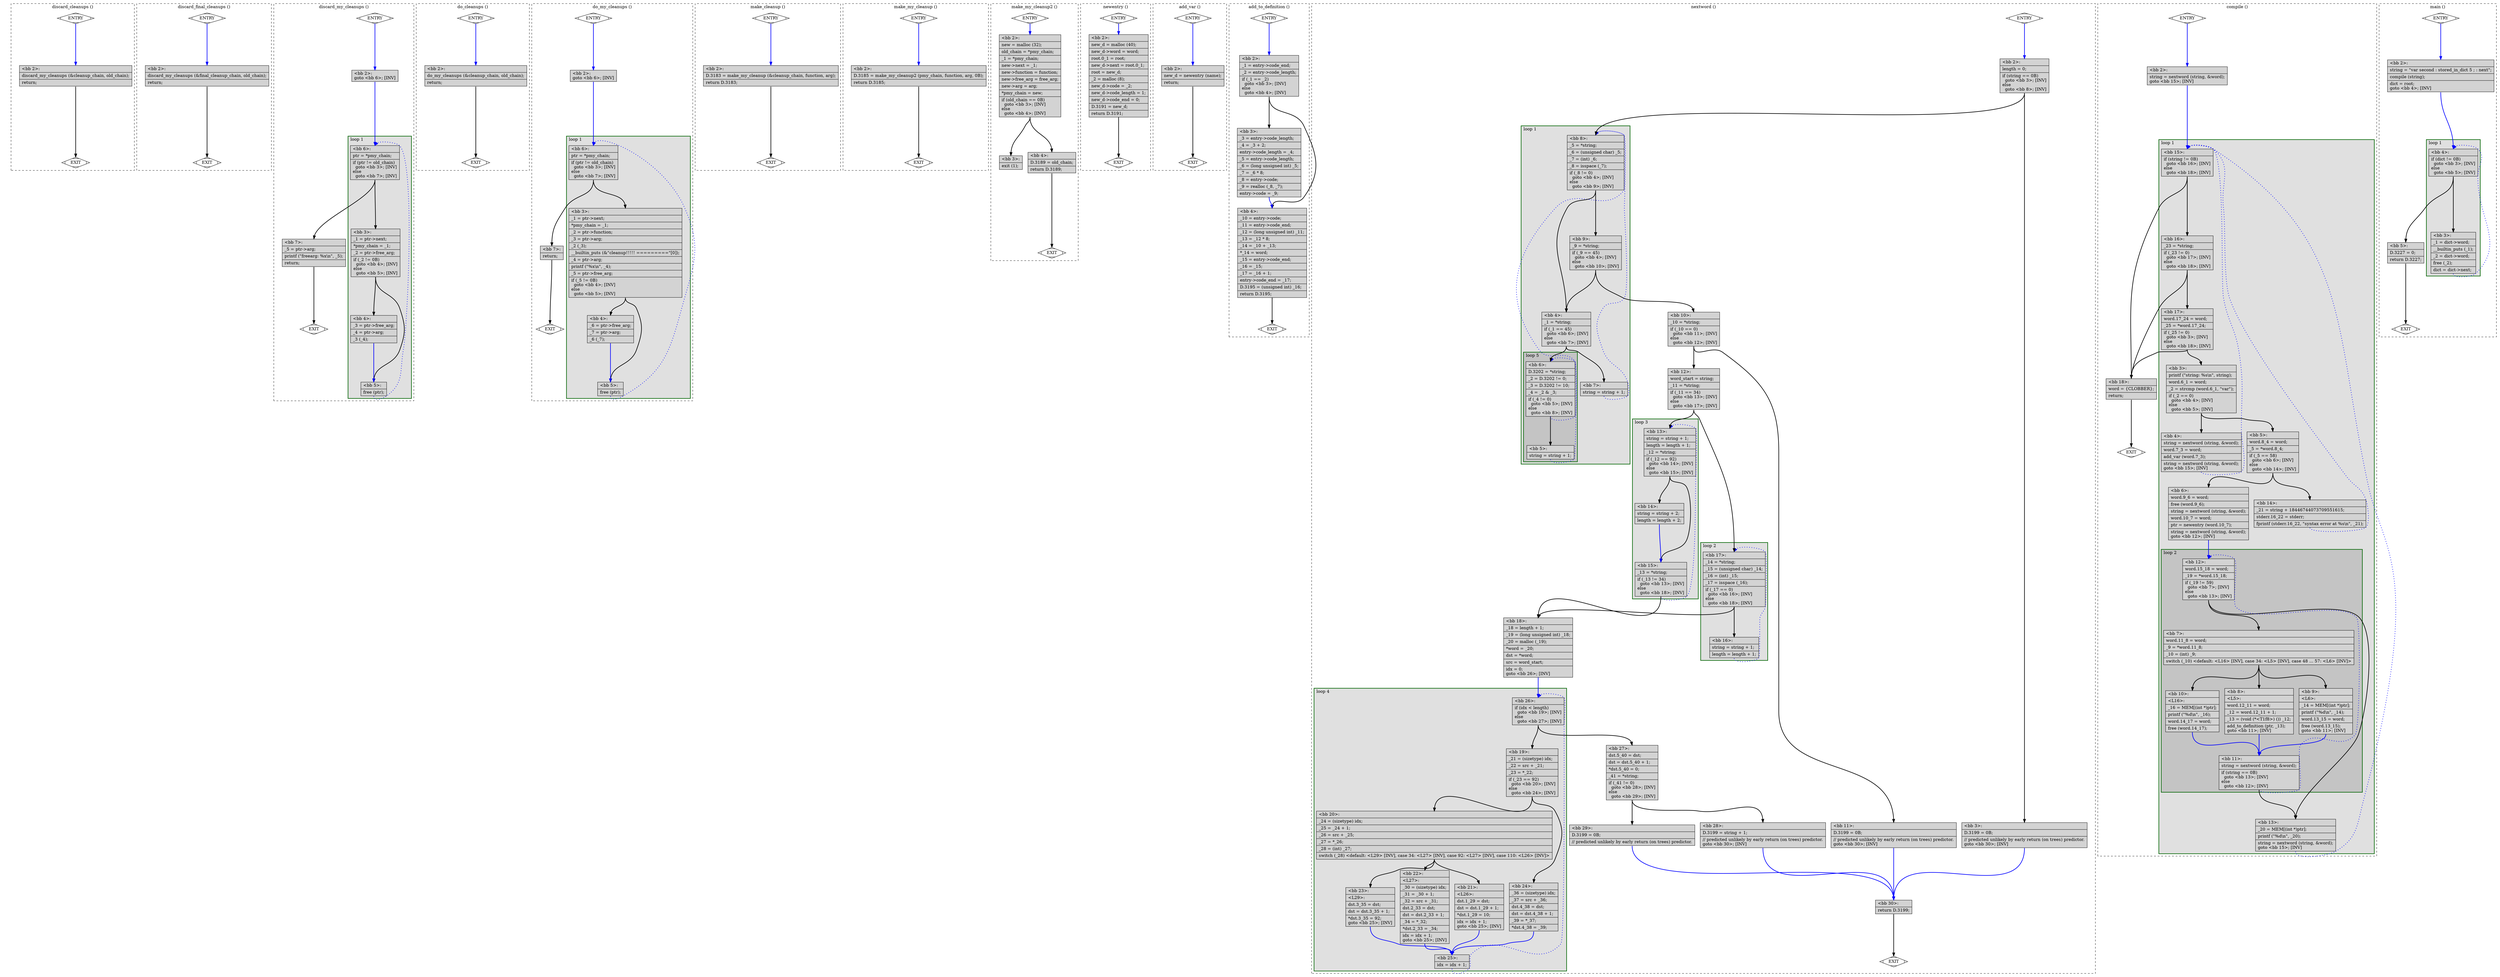 digraph "test.o-binutils_leak_10.c.015t.cfg" {
overlap=false;
subgraph "cluster_discard_cleanups" {
	style="dashed";
	color="black";
	label="discard_cleanups ()";
	fn_22_basic_block_0 [shape=Mdiamond,style=filled,fillcolor=white,label="ENTRY"];

	fn_22_basic_block_1 [shape=Mdiamond,style=filled,fillcolor=white,label="EXIT"];

	fn_22_basic_block_2 [shape=record,style=filled,fillcolor=lightgrey,label="{\<bb\ 2\>:\l\
|discard_my_cleanups\ (&cleanup_chain,\ old_chain);\l\
|return;\l\
}"];

	fn_22_basic_block_0:s -> fn_22_basic_block_2:n [style="solid,bold",color=blue,weight=100,constraint=true];
	fn_22_basic_block_2:s -> fn_22_basic_block_1:n [style="solid,bold",color=black,weight=10,constraint=true];
	fn_22_basic_block_0:s -> fn_22_basic_block_1:n [style="invis",constraint=true];
}
subgraph "cluster_discard_final_cleanups" {
	style="dashed";
	color="black";
	label="discard_final_cleanups ()";
	fn_23_basic_block_0 [shape=Mdiamond,style=filled,fillcolor=white,label="ENTRY"];

	fn_23_basic_block_1 [shape=Mdiamond,style=filled,fillcolor=white,label="EXIT"];

	fn_23_basic_block_2 [shape=record,style=filled,fillcolor=lightgrey,label="{\<bb\ 2\>:\l\
|discard_my_cleanups\ (&final_cleanup_chain,\ old_chain);\l\
|return;\l\
}"];

	fn_23_basic_block_0:s -> fn_23_basic_block_2:n [style="solid,bold",color=blue,weight=100,constraint=true];
	fn_23_basic_block_2:s -> fn_23_basic_block_1:n [style="solid,bold",color=black,weight=10,constraint=true];
	fn_23_basic_block_0:s -> fn_23_basic_block_1:n [style="invis",constraint=true];
}
subgraph "cluster_discard_my_cleanups" {
	style="dashed";
	color="black";
	label="discard_my_cleanups ()";
	subgraph cluster_24_1 {
	style="filled";
	color="darkgreen";
	fillcolor="grey88";
	label="loop 1";
	labeljust=l;
	penwidth=2;
	fn_24_basic_block_6 [shape=record,style=filled,fillcolor=lightgrey,label="{\<bb\ 6\>:\l\
|ptr\ =\ *pmy_chain;\l\
|if\ (ptr\ !=\ old_chain)\l\
\ \ goto\ \<bb\ 3\>;\ [INV]\l\
else\l\
\ \ goto\ \<bb\ 7\>;\ [INV]\l\
}"];

	fn_24_basic_block_3 [shape=record,style=filled,fillcolor=lightgrey,label="{\<bb\ 3\>:\l\
|_1\ =\ ptr-\>next;\l\
|*pmy_chain\ =\ _1;\l\
|_2\ =\ ptr-\>free_arg;\l\
|if\ (_2\ !=\ 0B)\l\
\ \ goto\ \<bb\ 4\>;\ [INV]\l\
else\l\
\ \ goto\ \<bb\ 5\>;\ [INV]\l\
}"];

	fn_24_basic_block_4 [shape=record,style=filled,fillcolor=lightgrey,label="{\<bb\ 4\>:\l\
|_3\ =\ ptr-\>free_arg;\l\
|_4\ =\ ptr-\>arg;\l\
|_3\ (_4);\l\
}"];

	fn_24_basic_block_5 [shape=record,style=filled,fillcolor=lightgrey,label="{\<bb\ 5\>:\l\
|free\ (ptr);\l\
}"];

	}
	fn_24_basic_block_0 [shape=Mdiamond,style=filled,fillcolor=white,label="ENTRY"];

	fn_24_basic_block_1 [shape=Mdiamond,style=filled,fillcolor=white,label="EXIT"];

	fn_24_basic_block_2 [shape=record,style=filled,fillcolor=lightgrey,label="{\<bb\ 2\>:\l\
goto\ \<bb\ 6\>;\ [INV]\l\
}"];

	fn_24_basic_block_7 [shape=record,style=filled,fillcolor=lightgrey,label="{\<bb\ 7\>:\l\
|_5\ =\ ptr-\>arg;\l\
|printf\ (\"freearg:\ %x\\n\",\ _5);\l\
|return;\l\
}"];

	fn_24_basic_block_0:s -> fn_24_basic_block_2:n [style="solid,bold",color=blue,weight=100,constraint=true];
	fn_24_basic_block_2:s -> fn_24_basic_block_6:n [style="solid,bold",color=blue,weight=100,constraint=true];
	fn_24_basic_block_3:s -> fn_24_basic_block_4:n [style="solid,bold",color=black,weight=10,constraint=true];
	fn_24_basic_block_3:s -> fn_24_basic_block_5:n [style="solid,bold",color=black,weight=10,constraint=true];
	fn_24_basic_block_4:s -> fn_24_basic_block_5:n [style="solid,bold",color=blue,weight=100,constraint=true];
	fn_24_basic_block_5:s -> fn_24_basic_block_6:n [style="dotted,bold",color=blue,weight=10,constraint=false];
	fn_24_basic_block_6:s -> fn_24_basic_block_3:n [style="solid,bold",color=black,weight=10,constraint=true];
	fn_24_basic_block_6:s -> fn_24_basic_block_7:n [style="solid,bold",color=black,weight=10,constraint=true];
	fn_24_basic_block_7:s -> fn_24_basic_block_1:n [style="solid,bold",color=black,weight=10,constraint=true];
	fn_24_basic_block_0:s -> fn_24_basic_block_1:n [style="invis",constraint=true];
}
subgraph "cluster_do_cleanups" {
	style="dashed";
	color="black";
	label="do_cleanups ()";
	fn_26_basic_block_0 [shape=Mdiamond,style=filled,fillcolor=white,label="ENTRY"];

	fn_26_basic_block_1 [shape=Mdiamond,style=filled,fillcolor=white,label="EXIT"];

	fn_26_basic_block_2 [shape=record,style=filled,fillcolor=lightgrey,label="{\<bb\ 2\>:\l\
|do_my_cleanups\ (&cleanup_chain,\ old_chain);\l\
|return;\l\
}"];

	fn_26_basic_block_0:s -> fn_26_basic_block_2:n [style="solid,bold",color=blue,weight=100,constraint=true];
	fn_26_basic_block_2:s -> fn_26_basic_block_1:n [style="solid,bold",color=black,weight=10,constraint=true];
	fn_26_basic_block_0:s -> fn_26_basic_block_1:n [style="invis",constraint=true];
}
subgraph "cluster_do_my_cleanups" {
	style="dashed";
	color="black";
	label="do_my_cleanups ()";
	subgraph cluster_25_1 {
	style="filled";
	color="darkgreen";
	fillcolor="grey88";
	label="loop 1";
	labeljust=l;
	penwidth=2;
	fn_25_basic_block_6 [shape=record,style=filled,fillcolor=lightgrey,label="{\<bb\ 6\>:\l\
|ptr\ =\ *pmy_chain;\l\
|if\ (ptr\ !=\ old_chain)\l\
\ \ goto\ \<bb\ 3\>;\ [INV]\l\
else\l\
\ \ goto\ \<bb\ 7\>;\ [INV]\l\
}"];

	fn_25_basic_block_3 [shape=record,style=filled,fillcolor=lightgrey,label="{\<bb\ 3\>:\l\
|_1\ =\ ptr-\>next;\l\
|*pmy_chain\ =\ _1;\l\
|_2\ =\ ptr-\>function;\l\
|_3\ =\ ptr-\>arg;\l\
|_2\ (_3);\l\
|__builtin_puts\ (&\"cleanup!!!!!\ =========\"[0]);\l\
|_4\ =\ ptr-\>arg;\l\
|printf\ (\"%x\\n\",\ _4);\l\
|_5\ =\ ptr-\>free_arg;\l\
|if\ (_5\ !=\ 0B)\l\
\ \ goto\ \<bb\ 4\>;\ [INV]\l\
else\l\
\ \ goto\ \<bb\ 5\>;\ [INV]\l\
}"];

	fn_25_basic_block_4 [shape=record,style=filled,fillcolor=lightgrey,label="{\<bb\ 4\>:\l\
|_6\ =\ ptr-\>free_arg;\l\
|_7\ =\ ptr-\>arg;\l\
|_6\ (_7);\l\
}"];

	fn_25_basic_block_5 [shape=record,style=filled,fillcolor=lightgrey,label="{\<bb\ 5\>:\l\
|free\ (ptr);\l\
}"];

	}
	fn_25_basic_block_0 [shape=Mdiamond,style=filled,fillcolor=white,label="ENTRY"];

	fn_25_basic_block_1 [shape=Mdiamond,style=filled,fillcolor=white,label="EXIT"];

	fn_25_basic_block_2 [shape=record,style=filled,fillcolor=lightgrey,label="{\<bb\ 2\>:\l\
goto\ \<bb\ 6\>;\ [INV]\l\
}"];

	fn_25_basic_block_7 [shape=record,style=filled,fillcolor=lightgrey,label="{\<bb\ 7\>:\l\
|return;\l\
}"];

	fn_25_basic_block_0:s -> fn_25_basic_block_2:n [style="solid,bold",color=blue,weight=100,constraint=true];
	fn_25_basic_block_2:s -> fn_25_basic_block_6:n [style="solid,bold",color=blue,weight=100,constraint=true];
	fn_25_basic_block_3:s -> fn_25_basic_block_4:n [style="solid,bold",color=black,weight=10,constraint=true];
	fn_25_basic_block_3:s -> fn_25_basic_block_5:n [style="solid,bold",color=black,weight=10,constraint=true];
	fn_25_basic_block_4:s -> fn_25_basic_block_5:n [style="solid,bold",color=blue,weight=100,constraint=true];
	fn_25_basic_block_5:s -> fn_25_basic_block_6:n [style="dotted,bold",color=blue,weight=10,constraint=false];
	fn_25_basic_block_6:s -> fn_25_basic_block_3:n [style="solid,bold",color=black,weight=10,constraint=true];
	fn_25_basic_block_6:s -> fn_25_basic_block_7:n [style="solid,bold",color=black,weight=10,constraint=true];
	fn_25_basic_block_7:s -> fn_25_basic_block_1:n [style="solid,bold",color=black,weight=10,constraint=true];
	fn_25_basic_block_0:s -> fn_25_basic_block_1:n [style="invis",constraint=true];
}
subgraph "cluster_make_cleanup" {
	style="dashed";
	color="black";
	label="make_cleanup ()";
	fn_29_basic_block_0 [shape=Mdiamond,style=filled,fillcolor=white,label="ENTRY"];

	fn_29_basic_block_1 [shape=Mdiamond,style=filled,fillcolor=white,label="EXIT"];

	fn_29_basic_block_2 [shape=record,style=filled,fillcolor=lightgrey,label="{\<bb\ 2\>:\l\
|D.3183\ =\ make_my_cleanup\ (&cleanup_chain,\ function,\ arg);\l\
|return\ D.3183;\l\
}"];

	fn_29_basic_block_0:s -> fn_29_basic_block_2:n [style="solid,bold",color=blue,weight=100,constraint=true];
	fn_29_basic_block_2:s -> fn_29_basic_block_1:n [style="solid,bold",color=black,weight=10,constraint=true];
	fn_29_basic_block_0:s -> fn_29_basic_block_1:n [style="invis",constraint=true];
}
subgraph "cluster_make_my_cleanup" {
	style="dashed";
	color="black";
	label="make_my_cleanup ()";
	fn_28_basic_block_0 [shape=Mdiamond,style=filled,fillcolor=white,label="ENTRY"];

	fn_28_basic_block_1 [shape=Mdiamond,style=filled,fillcolor=white,label="EXIT"];

	fn_28_basic_block_2 [shape=record,style=filled,fillcolor=lightgrey,label="{\<bb\ 2\>:\l\
|D.3185\ =\ make_my_cleanup2\ (pmy_chain,\ function,\ arg,\ 0B);\l\
|return\ D.3185;\l\
}"];

	fn_28_basic_block_0:s -> fn_28_basic_block_2:n [style="solid,bold",color=blue,weight=100,constraint=true];
	fn_28_basic_block_2:s -> fn_28_basic_block_1:n [style="solid,bold",color=black,weight=10,constraint=true];
	fn_28_basic_block_0:s -> fn_28_basic_block_1:n [style="invis",constraint=true];
}
subgraph "cluster_make_my_cleanup2" {
	style="dashed";
	color="black";
	label="make_my_cleanup2 ()";
	fn_27_basic_block_0 [shape=Mdiamond,style=filled,fillcolor=white,label="ENTRY"];

	fn_27_basic_block_1 [shape=Mdiamond,style=filled,fillcolor=white,label="EXIT"];

	fn_27_basic_block_2 [shape=record,style=filled,fillcolor=lightgrey,label="{\<bb\ 2\>:\l\
|new\ =\ malloc\ (32);\l\
|old_chain\ =\ *pmy_chain;\l\
|_1\ =\ *pmy_chain;\l\
|new-\>next\ =\ _1;\l\
|new-\>function\ =\ function;\l\
|new-\>free_arg\ =\ free_arg;\l\
|new-\>arg\ =\ arg;\l\
|*pmy_chain\ =\ new;\l\
|if\ (old_chain\ ==\ 0B)\l\
\ \ goto\ \<bb\ 3\>;\ [INV]\l\
else\l\
\ \ goto\ \<bb\ 4\>;\ [INV]\l\
}"];

	fn_27_basic_block_3 [shape=record,style=filled,fillcolor=lightgrey,label="{\<bb\ 3\>:\l\
|exit\ (1);\l\
}"];

	fn_27_basic_block_4 [shape=record,style=filled,fillcolor=lightgrey,label="{\<bb\ 4\>:\l\
|D.3189\ =\ old_chain;\l\
|return\ D.3189;\l\
}"];

	fn_27_basic_block_0:s -> fn_27_basic_block_2:n [style="solid,bold",color=blue,weight=100,constraint=true];
	fn_27_basic_block_2:s -> fn_27_basic_block_3:n [style="solid,bold",color=black,weight=10,constraint=true];
	fn_27_basic_block_2:s -> fn_27_basic_block_4:n [style="solid,bold",color=black,weight=10,constraint=true];
	fn_27_basic_block_4:s -> fn_27_basic_block_1:n [style="solid,bold",color=black,weight=10,constraint=true];
	fn_27_basic_block_0:s -> fn_27_basic_block_1:n [style="invis",constraint=true];
}
subgraph "cluster_newentry" {
	style="dashed";
	color="black";
	label="newentry ()";
	fn_30_basic_block_0 [shape=Mdiamond,style=filled,fillcolor=white,label="ENTRY"];

	fn_30_basic_block_1 [shape=Mdiamond,style=filled,fillcolor=white,label="EXIT"];

	fn_30_basic_block_2 [shape=record,style=filled,fillcolor=lightgrey,label="{\<bb\ 2\>:\l\
|new_d\ =\ malloc\ (40);\l\
|new_d-\>word\ =\ word;\l\
|root.0_1\ =\ root;\l\
|new_d-\>next\ =\ root.0_1;\l\
|root\ =\ new_d;\l\
|_2\ =\ malloc\ (8);\l\
|new_d-\>code\ =\ _2;\l\
|new_d-\>code_length\ =\ 1;\l\
|new_d-\>code_end\ =\ 0;\l\
|D.3191\ =\ new_d;\l\
|return\ D.3191;\l\
}"];

	fn_30_basic_block_0:s -> fn_30_basic_block_2:n [style="solid,bold",color=blue,weight=100,constraint=true];
	fn_30_basic_block_2:s -> fn_30_basic_block_1:n [style="solid,bold",color=black,weight=10,constraint=true];
	fn_30_basic_block_0:s -> fn_30_basic_block_1:n [style="invis",constraint=true];
}
subgraph "cluster_add_var" {
	style="dashed";
	color="black";
	label="add_var ()";
	fn_31_basic_block_0 [shape=Mdiamond,style=filled,fillcolor=white,label="ENTRY"];

	fn_31_basic_block_1 [shape=Mdiamond,style=filled,fillcolor=white,label="EXIT"];

	fn_31_basic_block_2 [shape=record,style=filled,fillcolor=lightgrey,label="{\<bb\ 2\>:\l\
|new_d\ =\ newentry\ (name);\l\
|return;\l\
}"];

	fn_31_basic_block_0:s -> fn_31_basic_block_2:n [style="solid,bold",color=blue,weight=100,constraint=true];
	fn_31_basic_block_2:s -> fn_31_basic_block_1:n [style="solid,bold",color=black,weight=10,constraint=true];
	fn_31_basic_block_0:s -> fn_31_basic_block_1:n [style="invis",constraint=true];
}
subgraph "cluster_add_to_definition" {
	style="dashed";
	color="black";
	label="add_to_definition ()";
	fn_32_basic_block_0 [shape=Mdiamond,style=filled,fillcolor=white,label="ENTRY"];

	fn_32_basic_block_1 [shape=Mdiamond,style=filled,fillcolor=white,label="EXIT"];

	fn_32_basic_block_2 [shape=record,style=filled,fillcolor=lightgrey,label="{\<bb\ 2\>:\l\
|_1\ =\ entry-\>code_end;\l\
|_2\ =\ entry-\>code_length;\l\
|if\ (_1\ ==\ _2)\l\
\ \ goto\ \<bb\ 3\>;\ [INV]\l\
else\l\
\ \ goto\ \<bb\ 4\>;\ [INV]\l\
}"];

	fn_32_basic_block_3 [shape=record,style=filled,fillcolor=lightgrey,label="{\<bb\ 3\>:\l\
|_3\ =\ entry-\>code_length;\l\
|_4\ =\ _3\ +\ 2;\l\
|entry-\>code_length\ =\ _4;\l\
|_5\ =\ entry-\>code_length;\l\
|_6\ =\ (long\ unsigned\ int)\ _5;\l\
|_7\ =\ _6\ *\ 8;\l\
|_8\ =\ entry-\>code;\l\
|_9\ =\ realloc\ (_8,\ _7);\l\
|entry-\>code\ =\ _9;\l\
}"];

	fn_32_basic_block_4 [shape=record,style=filled,fillcolor=lightgrey,label="{\<bb\ 4\>:\l\
|_10\ =\ entry-\>code;\l\
|_11\ =\ entry-\>code_end;\l\
|_12\ =\ (long\ unsigned\ int)\ _11;\l\
|_13\ =\ _12\ *\ 8;\l\
|_14\ =\ _10\ +\ _13;\l\
|*_14\ =\ word;\l\
|_15\ =\ entry-\>code_end;\l\
|_16\ =\ _15;\l\
|_17\ =\ _16\ +\ 1;\l\
|entry-\>code_end\ =\ _17;\l\
|D.3195\ =\ (unsigned\ int)\ _16;\l\
|return\ D.3195;\l\
}"];

	fn_32_basic_block_0:s -> fn_32_basic_block_2:n [style="solid,bold",color=blue,weight=100,constraint=true];
	fn_32_basic_block_2:s -> fn_32_basic_block_3:n [style="solid,bold",color=black,weight=10,constraint=true];
	fn_32_basic_block_2:s -> fn_32_basic_block_4:n [style="solid,bold",color=black,weight=10,constraint=true];
	fn_32_basic_block_3:s -> fn_32_basic_block_4:n [style="solid,bold",color=blue,weight=100,constraint=true];
	fn_32_basic_block_4:s -> fn_32_basic_block_1:n [style="solid,bold",color=black,weight=10,constraint=true];
	fn_32_basic_block_0:s -> fn_32_basic_block_1:n [style="invis",constraint=true];
}
subgraph "cluster_nextword" {
	style="dashed";
	color="black";
	label="nextword ()";
	subgraph cluster_33_4 {
	style="filled";
	color="darkgreen";
	fillcolor="grey88";
	label="loop 4";
	labeljust=l;
	penwidth=2;
	fn_33_basic_block_26 [shape=record,style=filled,fillcolor=lightgrey,label="{\<bb\ 26\>:\l\
|if\ (idx\ \<\ length)\l\
\ \ goto\ \<bb\ 19\>;\ [INV]\l\
else\l\
\ \ goto\ \<bb\ 27\>;\ [INV]\l\
}"];

	fn_33_basic_block_19 [shape=record,style=filled,fillcolor=lightgrey,label="{\<bb\ 19\>:\l\
|_21\ =\ (sizetype)\ idx;\l\
|_22\ =\ src\ +\ _21;\l\
|_23\ =\ *_22;\l\
|if\ (_23\ ==\ 92)\l\
\ \ goto\ \<bb\ 20\>;\ [INV]\l\
else\l\
\ \ goto\ \<bb\ 24\>;\ [INV]\l\
}"];

	fn_33_basic_block_20 [shape=record,style=filled,fillcolor=lightgrey,label="{\<bb\ 20\>:\l\
|_24\ =\ (sizetype)\ idx;\l\
|_25\ =\ _24\ +\ 1;\l\
|_26\ =\ src\ +\ _25;\l\
|_27\ =\ *_26;\l\
|_28\ =\ (int)\ _27;\l\
|switch\ (_28)\ \<default:\ \<L29\>\ [INV],\ case\ 34:\ \<L27\>\ [INV],\ case\ 92:\ \<L27\>\ [INV],\ case\ 110:\ \<L26\>\ [INV]\>\l\
}"];

	fn_33_basic_block_24 [shape=record,style=filled,fillcolor=lightgrey,label="{\<bb\ 24\>:\l\
|_36\ =\ (sizetype)\ idx;\l\
|_37\ =\ src\ +\ _36;\l\
|dst.4_38\ =\ dst;\l\
|dst\ =\ dst.4_38\ +\ 1;\l\
|_39\ =\ *_37;\l\
|*dst.4_38\ =\ _39;\l\
}"];

	fn_33_basic_block_23 [shape=record,style=filled,fillcolor=lightgrey,label="{\<bb\ 23\>:\l\
|\<L29\>:\l\
|dst.3_35\ =\ dst;\l\
|dst\ =\ dst.3_35\ +\ 1;\l\
|*dst.3_35\ =\ 92;\l\
goto\ \<bb\ 25\>;\ [INV]\l\
}"];

	fn_33_basic_block_22 [shape=record,style=filled,fillcolor=lightgrey,label="{\<bb\ 22\>:\l\
|\<L27\>:\l\
|_30\ =\ (sizetype)\ idx;\l\
|_31\ =\ _30\ +\ 1;\l\
|_32\ =\ src\ +\ _31;\l\
|dst.2_33\ =\ dst;\l\
|dst\ =\ dst.2_33\ +\ 1;\l\
|_34\ =\ *_32;\l\
|*dst.2_33\ =\ _34;\l\
|idx\ =\ idx\ +\ 1;\l\
goto\ \<bb\ 25\>;\ [INV]\l\
}"];

	fn_33_basic_block_21 [shape=record,style=filled,fillcolor=lightgrey,label="{\<bb\ 21\>:\l\
|\<L26\>:\l\
|dst.1_29\ =\ dst;\l\
|dst\ =\ dst.1_29\ +\ 1;\l\
|*dst.1_29\ =\ 10;\l\
|idx\ =\ idx\ +\ 1;\l\
goto\ \<bb\ 25\>;\ [INV]\l\
}"];

	fn_33_basic_block_25 [shape=record,style=filled,fillcolor=lightgrey,label="{\<bb\ 25\>:\l\
|idx\ =\ idx\ +\ 1;\l\
}"];

	}
	subgraph cluster_33_3 {
	style="filled";
	color="darkgreen";
	fillcolor="grey88";
	label="loop 3";
	labeljust=l;
	penwidth=2;
	fn_33_basic_block_13 [shape=record,style=filled,fillcolor=lightgrey,label="{\<bb\ 13\>:\l\
|string\ =\ string\ +\ 1;\l\
|length\ =\ length\ +\ 1;\l\
|_12\ =\ *string;\l\
|if\ (_12\ ==\ 92)\l\
\ \ goto\ \<bb\ 14\>;\ [INV]\l\
else\l\
\ \ goto\ \<bb\ 15\>;\ [INV]\l\
}"];

	fn_33_basic_block_14 [shape=record,style=filled,fillcolor=lightgrey,label="{\<bb\ 14\>:\l\
|string\ =\ string\ +\ 2;\l\
|length\ =\ length\ +\ 2;\l\
}"];

	fn_33_basic_block_15 [shape=record,style=filled,fillcolor=lightgrey,label="{\<bb\ 15\>:\l\
|_13\ =\ *string;\l\
|if\ (_13\ !=\ 34)\l\
\ \ goto\ \<bb\ 13\>;\ [INV]\l\
else\l\
\ \ goto\ \<bb\ 18\>;\ [INV]\l\
}"];

	}
	subgraph cluster_33_2 {
	style="filled";
	color="darkgreen";
	fillcolor="grey88";
	label="loop 2";
	labeljust=l;
	penwidth=2;
	fn_33_basic_block_17 [shape=record,style=filled,fillcolor=lightgrey,label="{\<bb\ 17\>:\l\
|_14\ =\ *string;\l\
|_15\ =\ (unsigned\ char)\ _14;\l\
|_16\ =\ (int)\ _15;\l\
|_17\ =\ isspace\ (_16);\l\
|if\ (_17\ ==\ 0)\l\
\ \ goto\ \<bb\ 16\>;\ [INV]\l\
else\l\
\ \ goto\ \<bb\ 18\>;\ [INV]\l\
}"];

	fn_33_basic_block_16 [shape=record,style=filled,fillcolor=lightgrey,label="{\<bb\ 16\>:\l\
|string\ =\ string\ +\ 1;\l\
|length\ =\ length\ +\ 1;\l\
}"];

	}
	subgraph cluster_33_1 {
	style="filled";
	color="darkgreen";
	fillcolor="grey88";
	label="loop 1";
	labeljust=l;
	penwidth=2;
	subgraph cluster_33_5 {
	style="filled";
	color="darkgreen";
	fillcolor="grey77";
	label="loop 5";
	labeljust=l;
	penwidth=2;
	fn_33_basic_block_6 [shape=record,style=filled,fillcolor=lightgrey,label="{\<bb\ 6\>:\l\
|D.3202\ =\ *string;\l\
|_2\ =\ D.3202\ !=\ 0;\l\
|_3\ =\ D.3202\ !=\ 10;\l\
|_4\ =\ _2\ &\ _3;\l\
|if\ (_4\ !=\ 0)\l\
\ \ goto\ \<bb\ 5\>;\ [INV]\l\
else\l\
\ \ goto\ \<bb\ 8\>;\ [INV]\l\
}"];

	fn_33_basic_block_5 [shape=record,style=filled,fillcolor=lightgrey,label="{\<bb\ 5\>:\l\
|string\ =\ string\ +\ 1;\l\
}"];

	}
	fn_33_basic_block_8 [shape=record,style=filled,fillcolor=lightgrey,label="{\<bb\ 8\>:\l\
|_5\ =\ *string;\l\
|_6\ =\ (unsigned\ char)\ _5;\l\
|_7\ =\ (int)\ _6;\l\
|_8\ =\ isspace\ (_7);\l\
|if\ (_8\ !=\ 0)\l\
\ \ goto\ \<bb\ 4\>;\ [INV]\l\
else\l\
\ \ goto\ \<bb\ 9\>;\ [INV]\l\
}"];

	fn_33_basic_block_4 [shape=record,style=filled,fillcolor=lightgrey,label="{\<bb\ 4\>:\l\
|_1\ =\ *string;\l\
|if\ (_1\ ==\ 45)\l\
\ \ goto\ \<bb\ 6\>;\ [INV]\l\
else\l\
\ \ goto\ \<bb\ 7\>;\ [INV]\l\
}"];

	fn_33_basic_block_9 [shape=record,style=filled,fillcolor=lightgrey,label="{\<bb\ 9\>:\l\
|_9\ =\ *string;\l\
|if\ (_9\ ==\ 45)\l\
\ \ goto\ \<bb\ 4\>;\ [INV]\l\
else\l\
\ \ goto\ \<bb\ 10\>;\ [INV]\l\
}"];

	fn_33_basic_block_7 [shape=record,style=filled,fillcolor=lightgrey,label="{\<bb\ 7\>:\l\
|string\ =\ string\ +\ 1;\l\
}"];

	}
	fn_33_basic_block_0 [shape=Mdiamond,style=filled,fillcolor=white,label="ENTRY"];

	fn_33_basic_block_1 [shape=Mdiamond,style=filled,fillcolor=white,label="EXIT"];

	fn_33_basic_block_2 [shape=record,style=filled,fillcolor=lightgrey,label="{\<bb\ 2\>:\l\
|length\ =\ 0;\l\
|if\ (string\ ==\ 0B)\l\
\ \ goto\ \<bb\ 3\>;\ [INV]\l\
else\l\
\ \ goto\ \<bb\ 8\>;\ [INV]\l\
}"];

	fn_33_basic_block_3 [shape=record,style=filled,fillcolor=lightgrey,label="{\<bb\ 3\>:\l\
|D.3199\ =\ 0B;\l\
|//\ predicted\ unlikely\ by\ early\ return\ (on\ trees)\ predictor.\l\
goto\ \<bb\ 30\>;\ [INV]\l\
}"];

	fn_33_basic_block_10 [shape=record,style=filled,fillcolor=lightgrey,label="{\<bb\ 10\>:\l\
|_10\ =\ *string;\l\
|if\ (_10\ ==\ 0)\l\
\ \ goto\ \<bb\ 11\>;\ [INV]\l\
else\l\
\ \ goto\ \<bb\ 12\>;\ [INV]\l\
}"];

	fn_33_basic_block_11 [shape=record,style=filled,fillcolor=lightgrey,label="{\<bb\ 11\>:\l\
|D.3199\ =\ 0B;\l\
|//\ predicted\ unlikely\ by\ early\ return\ (on\ trees)\ predictor.\l\
goto\ \<bb\ 30\>;\ [INV]\l\
}"];

	fn_33_basic_block_12 [shape=record,style=filled,fillcolor=lightgrey,label="{\<bb\ 12\>:\l\
|word_start\ =\ string;\l\
|_11\ =\ *string;\l\
|if\ (_11\ ==\ 34)\l\
\ \ goto\ \<bb\ 13\>;\ [INV]\l\
else\l\
\ \ goto\ \<bb\ 17\>;\ [INV]\l\
}"];

	fn_33_basic_block_18 [shape=record,style=filled,fillcolor=lightgrey,label="{\<bb\ 18\>:\l\
|_18\ =\ length\ +\ 1;\l\
|_19\ =\ (long\ unsigned\ int)\ _18;\l\
|_20\ =\ malloc\ (_19);\l\
|*word\ =\ _20;\l\
|dst\ =\ *word;\l\
|src\ =\ word_start;\l\
|idx\ =\ 0;\l\
goto\ \<bb\ 26\>;\ [INV]\l\
}"];

	fn_33_basic_block_27 [shape=record,style=filled,fillcolor=lightgrey,label="{\<bb\ 27\>:\l\
|dst.5_40\ =\ dst;\l\
|dst\ =\ dst.5_40\ +\ 1;\l\
|*dst.5_40\ =\ 0;\l\
|_41\ =\ *string;\l\
|if\ (_41\ !=\ 0)\l\
\ \ goto\ \<bb\ 28\>;\ [INV]\l\
else\l\
\ \ goto\ \<bb\ 29\>;\ [INV]\l\
}"];

	fn_33_basic_block_28 [shape=record,style=filled,fillcolor=lightgrey,label="{\<bb\ 28\>:\l\
|D.3199\ =\ string\ +\ 1;\l\
|//\ predicted\ unlikely\ by\ early\ return\ (on\ trees)\ predictor.\l\
goto\ \<bb\ 30\>;\ [INV]\l\
}"];

	fn_33_basic_block_29 [shape=record,style=filled,fillcolor=lightgrey,label="{\<bb\ 29\>:\l\
|D.3199\ =\ 0B;\l\
|//\ predicted\ unlikely\ by\ early\ return\ (on\ trees)\ predictor.\l\
}"];

	fn_33_basic_block_30 [shape=record,style=filled,fillcolor=lightgrey,label="{\<bb\ 30\>:\l\
|return\ D.3199;\l\
}"];

	fn_33_basic_block_0:s -> fn_33_basic_block_2:n [style="solid,bold",color=blue,weight=100,constraint=true];
	fn_33_basic_block_2:s -> fn_33_basic_block_3:n [style="solid,bold",color=black,weight=10,constraint=true];
	fn_33_basic_block_2:s -> fn_33_basic_block_8:n [style="solid,bold",color=black,weight=10,constraint=true];
	fn_33_basic_block_3:s -> fn_33_basic_block_30:n [style="solid,bold",color=blue,weight=100,constraint=true];
	fn_33_basic_block_4:s -> fn_33_basic_block_6:n [style="solid,bold",color=black,weight=10,constraint=true];
	fn_33_basic_block_4:s -> fn_33_basic_block_7:n [style="solid,bold",color=black,weight=10,constraint=true];
	fn_33_basic_block_5:s -> fn_33_basic_block_6:n [style="dotted,bold",color=blue,weight=10,constraint=false];
	fn_33_basic_block_6:s -> fn_33_basic_block_5:n [style="solid,bold",color=black,weight=10,constraint=true];
	fn_33_basic_block_6:s -> fn_33_basic_block_8:n [style="dotted,bold",color=blue,weight=10,constraint=false];
	fn_33_basic_block_7:s -> fn_33_basic_block_8:n [style="dotted,bold",color=blue,weight=10,constraint=false];
	fn_33_basic_block_8:s -> fn_33_basic_block_4:n [style="solid,bold",color=black,weight=10,constraint=true];
	fn_33_basic_block_8:s -> fn_33_basic_block_9:n [style="solid,bold",color=black,weight=10,constraint=true];
	fn_33_basic_block_9:s -> fn_33_basic_block_4:n [style="solid,bold",color=black,weight=10,constraint=true];
	fn_33_basic_block_9:s -> fn_33_basic_block_10:n [style="solid,bold",color=black,weight=10,constraint=true];
	fn_33_basic_block_10:s -> fn_33_basic_block_11:n [style="solid,bold",color=black,weight=10,constraint=true];
	fn_33_basic_block_10:s -> fn_33_basic_block_12:n [style="solid,bold",color=black,weight=10,constraint=true];
	fn_33_basic_block_11:s -> fn_33_basic_block_30:n [style="solid,bold",color=blue,weight=100,constraint=true];
	fn_33_basic_block_12:s -> fn_33_basic_block_13:n [style="solid,bold",color=black,weight=10,constraint=true];
	fn_33_basic_block_12:s -> fn_33_basic_block_17:n [style="solid,bold",color=black,weight=10,constraint=true];
	fn_33_basic_block_13:s -> fn_33_basic_block_14:n [style="solid,bold",color=black,weight=10,constraint=true];
	fn_33_basic_block_13:s -> fn_33_basic_block_15:n [style="solid,bold",color=black,weight=10,constraint=true];
	fn_33_basic_block_14:s -> fn_33_basic_block_15:n [style="solid,bold",color=blue,weight=100,constraint=true];
	fn_33_basic_block_15:s -> fn_33_basic_block_13:n [style="dotted,bold",color=blue,weight=10,constraint=false];
	fn_33_basic_block_15:s -> fn_33_basic_block_18:n [style="solid,bold",color=black,weight=10,constraint=true];
	fn_33_basic_block_16:s -> fn_33_basic_block_17:n [style="dotted,bold",color=blue,weight=10,constraint=false];
	fn_33_basic_block_17:s -> fn_33_basic_block_16:n [style="solid,bold",color=black,weight=10,constraint=true];
	fn_33_basic_block_17:s -> fn_33_basic_block_18:n [style="solid,bold",color=black,weight=10,constraint=true];
	fn_33_basic_block_18:s -> fn_33_basic_block_26:n [style="solid,bold",color=blue,weight=100,constraint=true];
	fn_33_basic_block_19:s -> fn_33_basic_block_20:n [style="solid,bold",color=black,weight=10,constraint=true];
	fn_33_basic_block_19:s -> fn_33_basic_block_24:n [style="solid,bold",color=black,weight=10,constraint=true];
	fn_33_basic_block_20:s -> fn_33_basic_block_23:n [style="solid,bold",color=black,weight=10,constraint=true];
	fn_33_basic_block_20:s -> fn_33_basic_block_22:n [style="solid,bold",color=black,weight=10,constraint=true];
	fn_33_basic_block_20:s -> fn_33_basic_block_21:n [style="solid,bold",color=black,weight=10,constraint=true];
	fn_33_basic_block_21:s -> fn_33_basic_block_25:n [style="solid,bold",color=blue,weight=100,constraint=true];
	fn_33_basic_block_22:s -> fn_33_basic_block_25:n [style="solid,bold",color=blue,weight=100,constraint=true];
	fn_33_basic_block_23:s -> fn_33_basic_block_25:n [style="solid,bold",color=blue,weight=100,constraint=true];
	fn_33_basic_block_24:s -> fn_33_basic_block_25:n [style="solid,bold",color=blue,weight=100,constraint=true];
	fn_33_basic_block_25:s -> fn_33_basic_block_26:n [style="dotted,bold",color=blue,weight=10,constraint=false];
	fn_33_basic_block_26:s -> fn_33_basic_block_19:n [style="solid,bold",color=black,weight=10,constraint=true];
	fn_33_basic_block_26:s -> fn_33_basic_block_27:n [style="solid,bold",color=black,weight=10,constraint=true];
	fn_33_basic_block_27:s -> fn_33_basic_block_28:n [style="solid,bold",color=black,weight=10,constraint=true];
	fn_33_basic_block_27:s -> fn_33_basic_block_29:n [style="solid,bold",color=black,weight=10,constraint=true];
	fn_33_basic_block_28:s -> fn_33_basic_block_30:n [style="solid,bold",color=blue,weight=100,constraint=true];
	fn_33_basic_block_29:s -> fn_33_basic_block_30:n [style="solid,bold",color=blue,weight=100,constraint=true];
	fn_33_basic_block_30:s -> fn_33_basic_block_1:n [style="solid,bold",color=black,weight=10,constraint=true];
	fn_33_basic_block_0:s -> fn_33_basic_block_1:n [style="invis",constraint=true];
}
subgraph "cluster_compile" {
	style="dashed";
	color="black";
	label="compile ()";
	subgraph cluster_34_1 {
	style="filled";
	color="darkgreen";
	fillcolor="grey88";
	label="loop 1";
	labeljust=l;
	penwidth=2;
	subgraph cluster_34_2 {
	style="filled";
	color="darkgreen";
	fillcolor="grey77";
	label="loop 2";
	labeljust=l;
	penwidth=2;
	fn_34_basic_block_12 [shape=record,style=filled,fillcolor=lightgrey,label="{\<bb\ 12\>:\l\
|word.15_18\ =\ word;\l\
|_19\ =\ *word.15_18;\l\
|if\ (_19\ !=\ 59)\l\
\ \ goto\ \<bb\ 7\>;\ [INV]\l\
else\l\
\ \ goto\ \<bb\ 13\>;\ [INV]\l\
}"];

	fn_34_basic_block_7 [shape=record,style=filled,fillcolor=lightgrey,label="{\<bb\ 7\>:\l\
|word.11_8\ =\ word;\l\
|_9\ =\ *word.11_8;\l\
|_10\ =\ (int)\ _9;\l\
|switch\ (_10)\ \<default:\ \<L16\>\ [INV],\ case\ 34:\ \<L5\>\ [INV],\ case\ 48\ ...\ 57:\ \<L6\>\ [INV]\>\l\
}"];

	fn_34_basic_block_10 [shape=record,style=filled,fillcolor=lightgrey,label="{\<bb\ 10\>:\l\
|\<L16\>:\l\
|_16\ =\ MEM[(int\ *)ptr];\l\
|printf\ (\"%d\\n\",\ _16);\l\
|word.14_17\ =\ word;\l\
|free\ (word.14_17);\l\
}"];

	fn_34_basic_block_8 [shape=record,style=filled,fillcolor=lightgrey,label="{\<bb\ 8\>:\l\
|\<L5\>:\l\
|word.12_11\ =\ word;\l\
|_12\ =\ word.12_11\ +\ 1;\l\
|_13\ =\ (void\ (*\<T1f8\>)\ ())\ _12;\l\
|add_to_definition\ (ptr,\ _13);\l\
goto\ \<bb\ 11\>;\ [INV]\l\
}"];

	fn_34_basic_block_9 [shape=record,style=filled,fillcolor=lightgrey,label="{\<bb\ 9\>:\l\
|\<L6\>:\l\
|_14\ =\ MEM[(int\ *)ptr];\l\
|printf\ (\"%d\\n\",\ _14);\l\
|word.13_15\ =\ word;\l\
|free\ (word.13_15);\l\
goto\ \<bb\ 11\>;\ [INV]\l\
}"];

	fn_34_basic_block_11 [shape=record,style=filled,fillcolor=lightgrey,label="{\<bb\ 11\>:\l\
|string\ =\ nextword\ (string,\ &word);\l\
|if\ (string\ ==\ 0B)\l\
\ \ goto\ \<bb\ 13\>;\ [INV]\l\
else\l\
\ \ goto\ \<bb\ 12\>;\ [INV]\l\
}"];

	}
	fn_34_basic_block_15 [shape=record,style=filled,fillcolor=lightgrey,label="{\<bb\ 15\>:\l\
|if\ (string\ !=\ 0B)\l\
\ \ goto\ \<bb\ 16\>;\ [INV]\l\
else\l\
\ \ goto\ \<bb\ 18\>;\ [INV]\l\
}"];

	fn_34_basic_block_16 [shape=record,style=filled,fillcolor=lightgrey,label="{\<bb\ 16\>:\l\
|_23\ =\ *string;\l\
|if\ (_23\ !=\ 0)\l\
\ \ goto\ \<bb\ 17\>;\ [INV]\l\
else\l\
\ \ goto\ \<bb\ 18\>;\ [INV]\l\
}"];

	fn_34_basic_block_17 [shape=record,style=filled,fillcolor=lightgrey,label="{\<bb\ 17\>:\l\
|word.17_24\ =\ word;\l\
|_25\ =\ *word.17_24;\l\
|if\ (_25\ !=\ 0)\l\
\ \ goto\ \<bb\ 3\>;\ [INV]\l\
else\l\
\ \ goto\ \<bb\ 18\>;\ [INV]\l\
}"];

	fn_34_basic_block_3 [shape=record,style=filled,fillcolor=lightgrey,label="{\<bb\ 3\>:\l\
|printf\ (\"string:\ %s\\n\",\ string);\l\
|word.6_1\ =\ word;\l\
|_2\ =\ strcmp\ (word.6_1,\ \"var\");\l\
|if\ (_2\ ==\ 0)\l\
\ \ goto\ \<bb\ 4\>;\ [INV]\l\
else\l\
\ \ goto\ \<bb\ 5\>;\ [INV]\l\
}"];

	fn_34_basic_block_4 [shape=record,style=filled,fillcolor=lightgrey,label="{\<bb\ 4\>:\l\
|string\ =\ nextword\ (string,\ &word);\l\
|word.7_3\ =\ word;\l\
|add_var\ (word.7_3);\l\
|string\ =\ nextword\ (string,\ &word);\l\
goto\ \<bb\ 15\>;\ [INV]\l\
}"];

	fn_34_basic_block_5 [shape=record,style=filled,fillcolor=lightgrey,label="{\<bb\ 5\>:\l\
|word.8_4\ =\ word;\l\
|_5\ =\ *word.8_4;\l\
|if\ (_5\ ==\ 58)\l\
\ \ goto\ \<bb\ 6\>;\ [INV]\l\
else\l\
\ \ goto\ \<bb\ 14\>;\ [INV]\l\
}"];

	fn_34_basic_block_6 [shape=record,style=filled,fillcolor=lightgrey,label="{\<bb\ 6\>:\l\
|word.9_6\ =\ word;\l\
|free\ (word.9_6);\l\
|string\ =\ nextword\ (string,\ &word);\l\
|word.10_7\ =\ word;\l\
|ptr\ =\ newentry\ (word.10_7);\l\
|string\ =\ nextword\ (string,\ &word);\l\
goto\ \<bb\ 12\>;\ [INV]\l\
}"];

	fn_34_basic_block_14 [shape=record,style=filled,fillcolor=lightgrey,label="{\<bb\ 14\>:\l\
|_21\ =\ string\ +\ 18446744073709551615;\l\
|stderr.16_22\ =\ stderr;\l\
|fprintf\ (stderr.16_22,\ \"syntax\ error\ at\ %s\\n\",\ _21);\l\
}"];

	fn_34_basic_block_13 [shape=record,style=filled,fillcolor=lightgrey,label="{\<bb\ 13\>:\l\
|_20\ =\ MEM[(int\ *)ptr];\l\
|printf\ (\"%d\\n\",\ _20);\l\
|string\ =\ nextword\ (string,\ &word);\l\
goto\ \<bb\ 15\>;\ [INV]\l\
}"];

	}
	fn_34_basic_block_0 [shape=Mdiamond,style=filled,fillcolor=white,label="ENTRY"];

	fn_34_basic_block_1 [shape=Mdiamond,style=filled,fillcolor=white,label="EXIT"];

	fn_34_basic_block_2 [shape=record,style=filled,fillcolor=lightgrey,label="{\<bb\ 2\>:\l\
|string\ =\ nextword\ (string,\ &word);\l\
goto\ \<bb\ 15\>;\ [INV]\l\
}"];

	fn_34_basic_block_18 [shape=record,style=filled,fillcolor=lightgrey,label="{\<bb\ 18\>:\l\
|word\ =\ \{CLOBBER\};\l\
|return;\l\
}"];

	fn_34_basic_block_0:s -> fn_34_basic_block_2:n [style="solid,bold",color=blue,weight=100,constraint=true];
	fn_34_basic_block_2:s -> fn_34_basic_block_15:n [style="solid,bold",color=blue,weight=100,constraint=true];
	fn_34_basic_block_3:s -> fn_34_basic_block_4:n [style="solid,bold",color=black,weight=10,constraint=true];
	fn_34_basic_block_3:s -> fn_34_basic_block_5:n [style="solid,bold",color=black,weight=10,constraint=true];
	fn_34_basic_block_4:s -> fn_34_basic_block_15:n [style="dotted,bold",color=blue,weight=10,constraint=false];
	fn_34_basic_block_5:s -> fn_34_basic_block_6:n [style="solid,bold",color=black,weight=10,constraint=true];
	fn_34_basic_block_5:s -> fn_34_basic_block_14:n [style="solid,bold",color=black,weight=10,constraint=true];
	fn_34_basic_block_6:s -> fn_34_basic_block_12:n [style="solid,bold",color=blue,weight=100,constraint=true];
	fn_34_basic_block_7:s -> fn_34_basic_block_10:n [style="solid,bold",color=black,weight=10,constraint=true];
	fn_34_basic_block_7:s -> fn_34_basic_block_8:n [style="solid,bold",color=black,weight=10,constraint=true];
	fn_34_basic_block_7:s -> fn_34_basic_block_9:n [style="solid,bold",color=black,weight=10,constraint=true];
	fn_34_basic_block_8:s -> fn_34_basic_block_11:n [style="solid,bold",color=blue,weight=100,constraint=true];
	fn_34_basic_block_9:s -> fn_34_basic_block_11:n [style="solid,bold",color=blue,weight=100,constraint=true];
	fn_34_basic_block_10:s -> fn_34_basic_block_11:n [style="solid,bold",color=blue,weight=100,constraint=true];
	fn_34_basic_block_11:s -> fn_34_basic_block_13:n [style="solid,bold",color=black,weight=10,constraint=true];
	fn_34_basic_block_11:s -> fn_34_basic_block_12:n [style="dotted,bold",color=blue,weight=10,constraint=false];
	fn_34_basic_block_12:s -> fn_34_basic_block_7:n [style="solid,bold",color=black,weight=10,constraint=true];
	fn_34_basic_block_12:s -> fn_34_basic_block_13:n [style="solid,bold",color=black,weight=10,constraint=true];
	fn_34_basic_block_13:s -> fn_34_basic_block_15:n [style="dotted,bold",color=blue,weight=10,constraint=false];
	fn_34_basic_block_14:s -> fn_34_basic_block_15:n [style="dotted,bold",color=blue,weight=10,constraint=false];
	fn_34_basic_block_15:s -> fn_34_basic_block_16:n [style="solid,bold",color=black,weight=10,constraint=true];
	fn_34_basic_block_15:s -> fn_34_basic_block_18:n [style="solid,bold",color=black,weight=10,constraint=true];
	fn_34_basic_block_16:s -> fn_34_basic_block_17:n [style="solid,bold",color=black,weight=10,constraint=true];
	fn_34_basic_block_16:s -> fn_34_basic_block_18:n [style="solid,bold",color=black,weight=10,constraint=true];
	fn_34_basic_block_17:s -> fn_34_basic_block_3:n [style="solid,bold",color=black,weight=10,constraint=true];
	fn_34_basic_block_17:s -> fn_34_basic_block_18:n [style="solid,bold",color=black,weight=10,constraint=true];
	fn_34_basic_block_18:s -> fn_34_basic_block_1:n [style="solid,bold",color=black,weight=10,constraint=true];
	fn_34_basic_block_0:s -> fn_34_basic_block_1:n [style="invis",constraint=true];
}
subgraph "cluster_main" {
	style="dashed";
	color="black";
	label="main ()";
	subgraph cluster_35_1 {
	style="filled";
	color="darkgreen";
	fillcolor="grey88";
	label="loop 1";
	labeljust=l;
	penwidth=2;
	fn_35_basic_block_4 [shape=record,style=filled,fillcolor=lightgrey,label="{\<bb\ 4\>:\l\
|if\ (dict\ !=\ 0B)\l\
\ \ goto\ \<bb\ 3\>;\ [INV]\l\
else\l\
\ \ goto\ \<bb\ 5\>;\ [INV]\l\
}"];

	fn_35_basic_block_3 [shape=record,style=filled,fillcolor=lightgrey,label="{\<bb\ 3\>:\l\
|_1\ =\ dict-\>word;\l\
|__builtin_puts\ (_1);\l\
|_2\ =\ dict-\>word;\l\
|free\ (_2);\l\
|dict\ =\ dict-\>next;\l\
}"];

	}
	fn_35_basic_block_0 [shape=Mdiamond,style=filled,fillcolor=white,label="ENTRY"];

	fn_35_basic_block_1 [shape=Mdiamond,style=filled,fillcolor=white,label="EXIT"];

	fn_35_basic_block_2 [shape=record,style=filled,fillcolor=lightgrey,label="{\<bb\ 2\>:\l\
|string\ =\ \"var\ second\ :\ stored_in_dict\ 5\ ;\ :\ next\";\l\
|compile\ (string);\l\
|dict\ =\ root;\l\
goto\ \<bb\ 4\>;\ [INV]\l\
}"];

	fn_35_basic_block_5 [shape=record,style=filled,fillcolor=lightgrey,label="{\<bb\ 5\>:\l\
|D.3227\ =\ 0;\l\
|return\ D.3227;\l\
}"];

	fn_35_basic_block_0:s -> fn_35_basic_block_2:n [style="solid,bold",color=blue,weight=100,constraint=true];
	fn_35_basic_block_2:s -> fn_35_basic_block_4:n [style="solid,bold",color=blue,weight=100,constraint=true];
	fn_35_basic_block_3:s -> fn_35_basic_block_4:n [style="dotted,bold",color=blue,weight=10,constraint=false];
	fn_35_basic_block_4:s -> fn_35_basic_block_3:n [style="solid,bold",color=black,weight=10,constraint=true];
	fn_35_basic_block_4:s -> fn_35_basic_block_5:n [style="solid,bold",color=black,weight=10,constraint=true];
	fn_35_basic_block_5:s -> fn_35_basic_block_1:n [style="solid,bold",color=black,weight=10,constraint=true];
	fn_35_basic_block_0:s -> fn_35_basic_block_1:n [style="invis",constraint=true];
}
}
